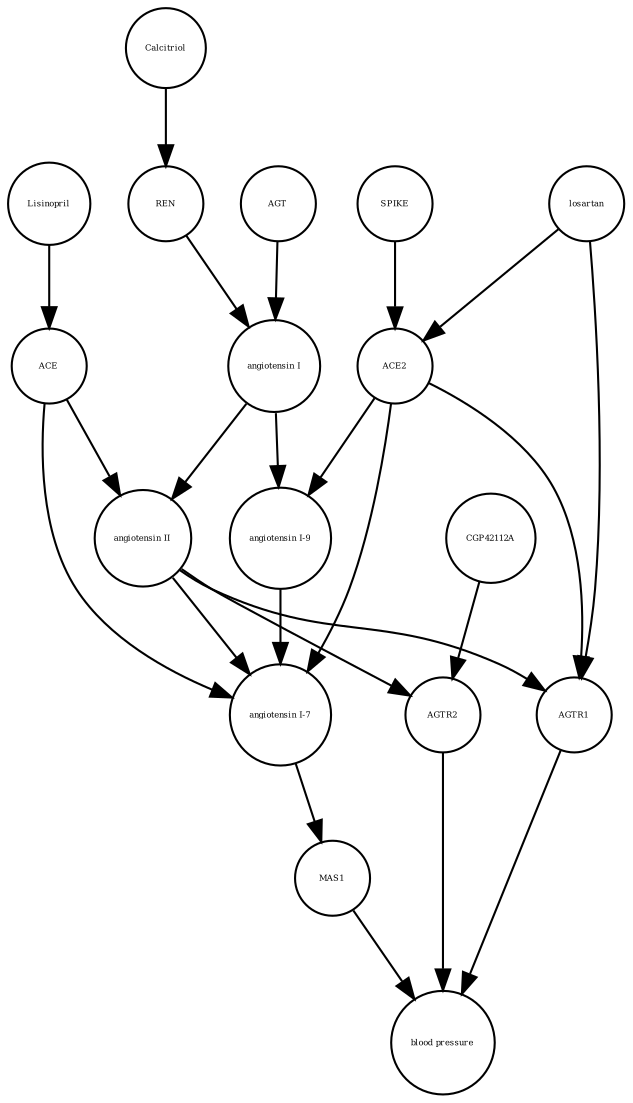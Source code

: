 strict digraph  {
MAS1 [annotation="", bipartite=0, cls=macromolecule, fontsize=4, label=MAS1, shape=circle];
"blood pressure" [annotation="", bipartite=0, cls=phenotype, fontsize=4, label="blood pressure", shape=circle];
AGTR2 [annotation="", bipartite=0, cls=macromolecule, fontsize=4, label=AGTR2, shape=circle];
AGTR1 [annotation="", bipartite=0, cls=macromolecule, fontsize=4, label=AGTR1, shape=circle];
Calcitriol [annotation="", bipartite=0, cls="simple chemical", fontsize=4, label=Calcitriol, shape=circle];
losartan [annotation="", bipartite=0, cls="simple chemical", fontsize=4, label=losartan, shape=circle];
CGP42112A [annotation="", bipartite=0, cls="simple chemical", fontsize=4, label=CGP42112A, shape=circle];
"angiotensin II" [annotation="", bipartite=0, cls="simple chemical", fontsize=4, label="angiotensin II", shape=circle];
"angiotensin I" [annotation="", bipartite=0, cls="simple chemical", fontsize=4, label="angiotensin I", shape=circle];
ACE2 [annotation="", bipartite=0, cls=macromolecule, fontsize=4, label=ACE2, shape=circle];
ACE [annotation="", bipartite=0, cls=macromolecule, fontsize=4, label=ACE, shape=circle];
AGT [annotation="", bipartite=0, cls=macromolecule, fontsize=4, label=AGT, shape=circle];
"angiotensin I-7" [annotation="", bipartite=0, cls="simple chemical", fontsize=4, label="angiotensin I-7", shape=circle];
REN [annotation="", bipartite=0, cls=macromolecule, fontsize=4, label=REN, shape=circle];
Lisinopril [annotation="", bipartite=0, cls="simple chemical", fontsize=4, label=Lisinopril, shape=circle];
"angiotensin I-9" [annotation="", bipartite=0, cls="simple chemical", fontsize=4, label="angiotensin I-9", shape=circle];
SPIKE [annotation="", bipartite=0, cls=macromolecule, fontsize=4, label=SPIKE, shape=circle];
MAS1 -> "blood pressure"  [annotation="", interaction_type=inhibition];
AGTR2 -> "blood pressure"  [annotation="", interaction_type=inhibition];
AGTR1 -> "blood pressure"  [annotation="", interaction_type=stimulation];
Calcitriol -> REN  [annotation="", interaction_type=inhibition];
losartan -> AGTR1  [annotation="", interaction_type=production];
losartan -> ACE2  [annotation="", interaction_type=production];
CGP42112A -> AGTR2  [annotation="", interaction_type=production];
"angiotensin II" -> AGTR2  [annotation="", interaction_type=production];
"angiotensin II" -> AGTR1  [annotation="", interaction_type=modulation];
"angiotensin II" -> "angiotensin I-7"  [annotation="", interaction_type=production];
"angiotensin I" -> "angiotensin II"  [annotation="", interaction_type=production];
"angiotensin I" -> "angiotensin I-9"  [annotation="", interaction_type=production];
ACE2 -> "angiotensin I-9"  [annotation="", interaction_type=catalysis];
ACE2 -> "angiotensin I-7"  [annotation="", interaction_type=catalysis];
ACE2 -> AGTR1  [annotation="", interaction_type=production];
ACE -> "angiotensin II"  [annotation="", interaction_type=catalysis];
ACE -> "angiotensin I-7"  [annotation="", interaction_type=catalysis];
AGT -> "angiotensin I"  [annotation="", interaction_type=production];
"angiotensin I-7" -> MAS1  [annotation="", interaction_type=production];
REN -> "angiotensin I"  [annotation="", interaction_type=catalysis];
Lisinopril -> ACE  [annotation="", interaction_type=production];
"angiotensin I-9" -> "angiotensin I-7"  [annotation="", interaction_type=production];
SPIKE -> ACE2  [annotation="", interaction_type=production];
}
